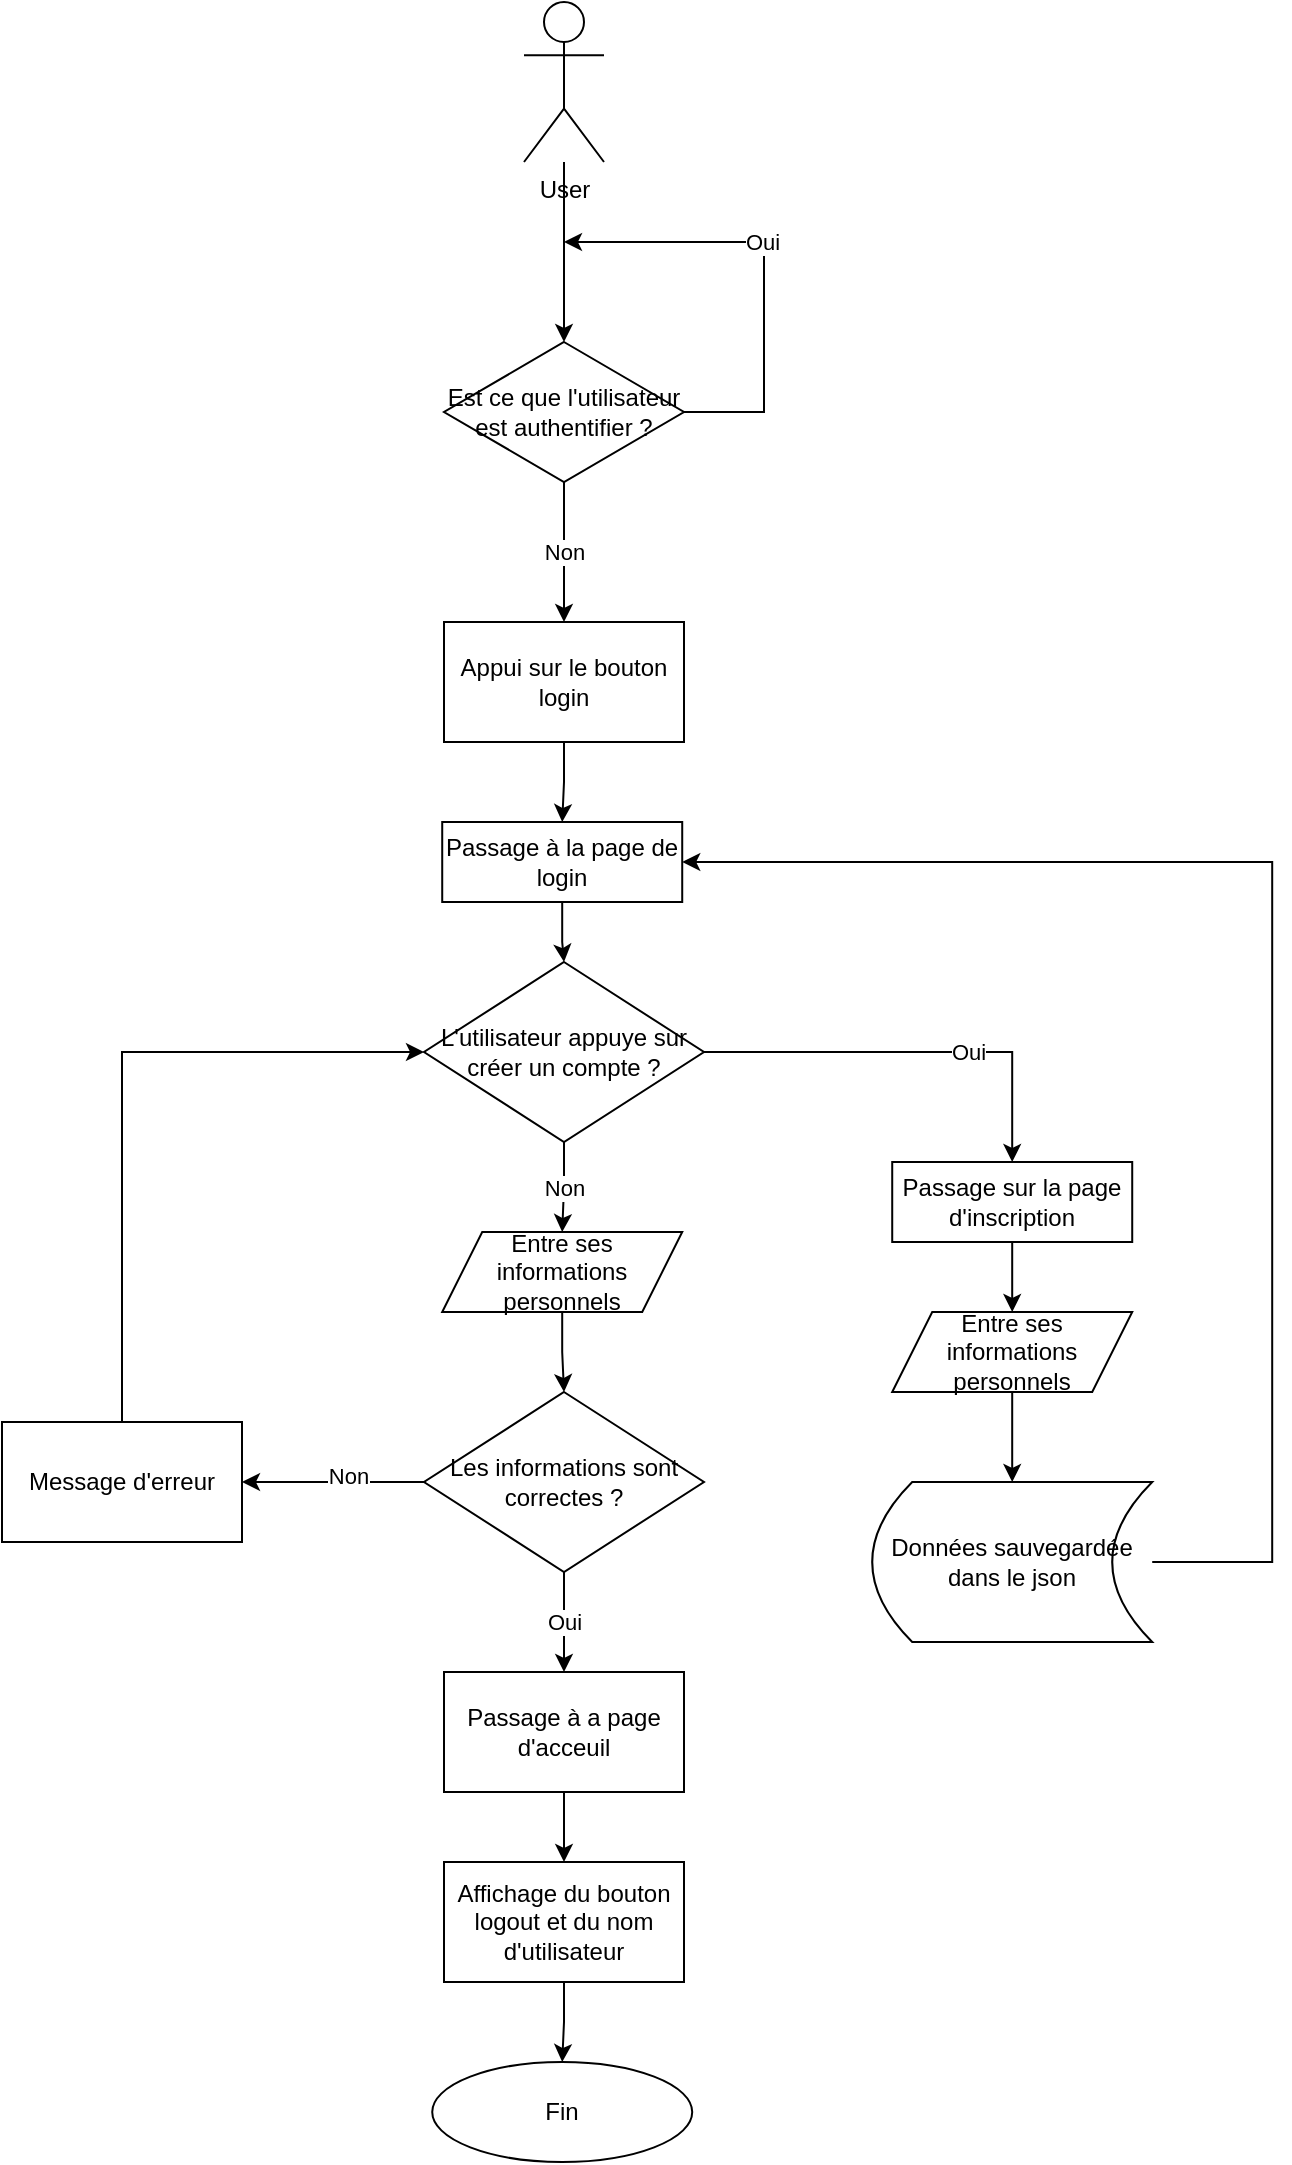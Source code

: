 <mxfile version="20.8.16" type="device" pages="6"><diagram id="doQJcNLJImov5TKYSHX2" name="Login"><mxGraphModel dx="472" dy="875" grid="1" gridSize="10" guides="1" tooltips="1" connect="1" arrows="1" fold="1" page="1" pageScale="1" pageWidth="827" pageHeight="1169" math="0" shadow="0"><root><mxCell id="0"/><mxCell id="1" parent="0"/><mxCell id="cYCKhf7vR0213UGvamIm-5" value="User" style="shape=umlActor;verticalLabelPosition=bottom;verticalAlign=top;html=1;outlineConnect=0;" parent="1" vertex="1"><mxGeometry x="360" y="40" width="40" height="80" as="geometry"/></mxCell><mxCell id="OpUMwXu_qE_lq74d6x2d-8" value="" style="edgeStyle=orthogonalEdgeStyle;rounded=0;orthogonalLoop=1;jettySize=auto;html=1;" parent="1" source="cYCKhf7vR0213UGvamIm-5" target="OpUMwXu_qE_lq74d6x2d-7" edge="1"><mxGeometry relative="1" as="geometry"><mxPoint x="380" y="180.0" as="sourcePoint"/></mxGeometry></mxCell><mxCell id="OpUMwXu_qE_lq74d6x2d-10" value="Non" style="edgeStyle=orthogonalEdgeStyle;rounded=0;orthogonalLoop=1;jettySize=auto;html=1;entryX=0.5;entryY=0;entryDx=0;entryDy=0;" parent="1" source="OpUMwXu_qE_lq74d6x2d-7" target="_3H-DaEmP3UFq34Spa6x-2" edge="1"><mxGeometry relative="1" as="geometry"><mxPoint as="offset"/><mxPoint x="379" y="320" as="targetPoint"/><Array as="points"><mxPoint x="380" y="310"/><mxPoint x="380" y="310"/></Array></mxGeometry></mxCell><mxCell id="OpUMwXu_qE_lq74d6x2d-13" value="Oui" style="edgeStyle=orthogonalEdgeStyle;rounded=0;orthogonalLoop=1;jettySize=auto;html=1;exitX=1;exitY=0.5;exitDx=0;exitDy=0;" parent="1" source="OpUMwXu_qE_lq74d6x2d-7" edge="1"><mxGeometry x="0.126" relative="1" as="geometry"><Array as="points"><mxPoint x="480" y="245"/><mxPoint x="480" y="160"/></Array><mxPoint x="380" y="160" as="targetPoint"/><mxPoint as="offset"/></mxGeometry></mxCell><mxCell id="OpUMwXu_qE_lq74d6x2d-7" value="Est ce que l'utilisateur est authentifier ?" style="rhombus;whiteSpace=wrap;html=1;" parent="1" vertex="1"><mxGeometry x="320" y="210" width="120" height="70" as="geometry"/></mxCell><mxCell id="OpUMwXu_qE_lq74d6x2d-15" value="" style="edgeStyle=orthogonalEdgeStyle;rounded=0;orthogonalLoop=1;jettySize=auto;html=1;" parent="1" source="OpUMwXu_qE_lq74d6x2d-9" target="OpUMwXu_qE_lq74d6x2d-14" edge="1"><mxGeometry relative="1" as="geometry"/></mxCell><mxCell id="OpUMwXu_qE_lq74d6x2d-9" value="Passage à la page de login" style="rounded=0;whiteSpace=wrap;html=1;" parent="1" vertex="1"><mxGeometry x="319.11" y="450" width="120" height="40" as="geometry"/></mxCell><mxCell id="OpUMwXu_qE_lq74d6x2d-22" value="" style="edgeStyle=orthogonalEdgeStyle;rounded=0;orthogonalLoop=1;jettySize=auto;html=1;" parent="1" source="OpUMwXu_qE_lq74d6x2d-14" target="OpUMwXu_qE_lq74d6x2d-21" edge="1"><mxGeometry relative="1" as="geometry"/></mxCell><mxCell id="OpUMwXu_qE_lq74d6x2d-23" value="Oui" style="edgeLabel;html=1;align=center;verticalAlign=middle;resizable=0;points=[];" parent="OpUMwXu_qE_lq74d6x2d-22" vertex="1" connectable="0"><mxGeometry x="0.263" relative="1" as="geometry"><mxPoint as="offset"/></mxGeometry></mxCell><mxCell id="OpUMwXu_qE_lq74d6x2d-31" value="Non" style="edgeStyle=orthogonalEdgeStyle;rounded=0;orthogonalLoop=1;jettySize=auto;html=1;" parent="1" source="OpUMwXu_qE_lq74d6x2d-14" target="OpUMwXu_qE_lq74d6x2d-30" edge="1"><mxGeometry relative="1" as="geometry"/></mxCell><mxCell id="OpUMwXu_qE_lq74d6x2d-14" value="L'utilisateur appuye sur créer un compte ?" style="rhombus;whiteSpace=wrap;html=1;" parent="1" vertex="1"><mxGeometry x="310" y="520" width="140" height="90" as="geometry"/></mxCell><mxCell id="uSQzkFbAiFQQOy2B-7Bn-3" style="edgeStyle=orthogonalEdgeStyle;rounded=0;orthogonalLoop=1;jettySize=auto;html=1;entryX=0.5;entryY=0;entryDx=0;entryDy=0;" parent="1" source="OpUMwXu_qE_lq74d6x2d-21" target="uSQzkFbAiFQQOy2B-7Bn-2" edge="1"><mxGeometry relative="1" as="geometry"/></mxCell><mxCell id="OpUMwXu_qE_lq74d6x2d-21" value="Passage sur la page d'inscription" style="rounded=0;whiteSpace=wrap;html=1;" parent="1" vertex="1"><mxGeometry x="544.11" y="620" width="120" height="40" as="geometry"/></mxCell><mxCell id="OpUMwXu_qE_lq74d6x2d-32" value="" style="edgeStyle=orthogonalEdgeStyle;rounded=0;orthogonalLoop=1;jettySize=auto;html=1;entryX=0.5;entryY=0;entryDx=0;entryDy=0;" parent="1" source="OpUMwXu_qE_lq74d6x2d-30" target="uSQzkFbAiFQQOy2B-7Bn-1" edge="1"><mxGeometry relative="1" as="geometry"><mxPoint x="384.11" y="720" as="targetPoint"/></mxGeometry></mxCell><mxCell id="OpUMwXu_qE_lq74d6x2d-30" value="Entre ses informations personnels" style="shape=parallelogram;perimeter=parallelogramPerimeter;whiteSpace=wrap;html=1;fixedSize=1;" parent="1" vertex="1"><mxGeometry x="319.11" y="655" width="120" height="40" as="geometry"/></mxCell><mxCell id="uSQzkFbAiFQQOy2B-7Bn-9" value="" style="edgeStyle=orthogonalEdgeStyle;rounded=0;orthogonalLoop=1;jettySize=auto;html=1;" parent="1" source="uSQzkFbAiFQQOy2B-7Bn-1" target="uSQzkFbAiFQQOy2B-7Bn-8" edge="1"><mxGeometry relative="1" as="geometry"/></mxCell><mxCell id="uSQzkFbAiFQQOy2B-7Bn-11" value="Non" style="edgeLabel;html=1;align=center;verticalAlign=middle;resizable=0;points=[];" parent="uSQzkFbAiFQQOy2B-7Bn-9" vertex="1" connectable="0"><mxGeometry x="-0.157" y="-3" relative="1" as="geometry"><mxPoint as="offset"/></mxGeometry></mxCell><mxCell id="uSQzkFbAiFQQOy2B-7Bn-12" value="Oui" style="edgeStyle=orthogonalEdgeStyle;rounded=0;orthogonalLoop=1;jettySize=auto;html=1;entryX=0.5;entryY=0;entryDx=0;entryDy=0;exitX=0.5;exitY=1;exitDx=0;exitDy=0;" parent="1" source="uSQzkFbAiFQQOy2B-7Bn-1" target="uSQzkFbAiFQQOy2B-7Bn-6" edge="1"><mxGeometry relative="1" as="geometry"><mxPoint x="380" y="830" as="sourcePoint"/></mxGeometry></mxCell><mxCell id="uSQzkFbAiFQQOy2B-7Bn-1" value="Les informations sont correctes ?" style="rhombus;whiteSpace=wrap;html=1;" parent="1" vertex="1"><mxGeometry x="310" y="735" width="140" height="90" as="geometry"/></mxCell><mxCell id="uSQzkFbAiFQQOy2B-7Bn-4" style="edgeStyle=orthogonalEdgeStyle;rounded=0;orthogonalLoop=1;jettySize=auto;html=1;" parent="1" source="uSQzkFbAiFQQOy2B-7Bn-2" edge="1"><mxGeometry relative="1" as="geometry"><mxPoint x="604.11" y="780" as="targetPoint"/></mxGeometry></mxCell><mxCell id="uSQzkFbAiFQQOy2B-7Bn-2" value="Entre ses informations personnels" style="shape=parallelogram;perimeter=parallelogramPerimeter;whiteSpace=wrap;html=1;fixedSize=1;" parent="1" vertex="1"><mxGeometry x="544.11" y="695" width="120" height="40" as="geometry"/></mxCell><mxCell id="uSQzkFbAiFQQOy2B-7Bn-14" value="" style="edgeStyle=orthogonalEdgeStyle;rounded=0;orthogonalLoop=1;jettySize=auto;html=1;entryX=1;entryY=0.5;entryDx=0;entryDy=0;" parent="1" source="uSQzkFbAiFQQOy2B-7Bn-5" target="OpUMwXu_qE_lq74d6x2d-9" edge="1"><mxGeometry relative="1" as="geometry"><mxPoint x="604.11" y="920" as="targetPoint"/><Array as="points"><mxPoint x="734.11" y="820"/><mxPoint x="734.11" y="470"/></Array></mxGeometry></mxCell><mxCell id="uSQzkFbAiFQQOy2B-7Bn-5" value="Données sauvegardée dans le json" style="shape=dataStorage;whiteSpace=wrap;html=1;fixedSize=1;" parent="1" vertex="1"><mxGeometry x="534.11" y="780" width="140" height="80" as="geometry"/></mxCell><mxCell id="45uGkqrP28oOvSC3ZUpt-4" value="" style="edgeStyle=orthogonalEdgeStyle;rounded=0;orthogonalLoop=1;jettySize=auto;html=1;" parent="1" source="uSQzkFbAiFQQOy2B-7Bn-6" target="45uGkqrP28oOvSC3ZUpt-3" edge="1"><mxGeometry relative="1" as="geometry"/></mxCell><mxCell id="uSQzkFbAiFQQOy2B-7Bn-6" value="Passage à a page d'acceuil" style="whiteSpace=wrap;html=1;" parent="1" vertex="1"><mxGeometry x="320" y="875" width="120" height="60" as="geometry"/></mxCell><mxCell id="uSQzkFbAiFQQOy2B-7Bn-15" style="edgeStyle=orthogonalEdgeStyle;rounded=0;orthogonalLoop=1;jettySize=auto;html=1;exitX=0.5;exitY=0;exitDx=0;exitDy=0;entryX=0;entryY=0.5;entryDx=0;entryDy=0;" parent="1" source="uSQzkFbAiFQQOy2B-7Bn-8" target="OpUMwXu_qE_lq74d6x2d-14" edge="1"><mxGeometry relative="1" as="geometry"/></mxCell><mxCell id="uSQzkFbAiFQQOy2B-7Bn-8" value="Message d'erreur" style="whiteSpace=wrap;html=1;" parent="1" vertex="1"><mxGeometry x="99" y="750" width="120" height="60" as="geometry"/></mxCell><mxCell id="I_ObxfJ1TZk3mplMKrAY-1" value="Fin" style="ellipse;whiteSpace=wrap;html=1;" parent="1" vertex="1"><mxGeometry x="314.11" y="1070" width="130" height="50" as="geometry"/></mxCell><mxCell id="_3H-DaEmP3UFq34Spa6x-3" style="edgeStyle=orthogonalEdgeStyle;rounded=0;orthogonalLoop=1;jettySize=auto;html=1;exitX=0.5;exitY=1;exitDx=0;exitDy=0;entryX=0.5;entryY=0;entryDx=0;entryDy=0;" parent="1" source="_3H-DaEmP3UFq34Spa6x-2" target="OpUMwXu_qE_lq74d6x2d-9" edge="1"><mxGeometry relative="1" as="geometry"/></mxCell><mxCell id="_3H-DaEmP3UFq34Spa6x-2" value="Appui sur le bouton login" style="whiteSpace=wrap;html=1;" parent="1" vertex="1"><mxGeometry x="320" y="350" width="120" height="60" as="geometry"/></mxCell><mxCell id="45uGkqrP28oOvSC3ZUpt-5" value="" style="edgeStyle=orthogonalEdgeStyle;rounded=0;orthogonalLoop=1;jettySize=auto;html=1;" parent="1" source="45uGkqrP28oOvSC3ZUpt-3" target="I_ObxfJ1TZk3mplMKrAY-1" edge="1"><mxGeometry relative="1" as="geometry"/></mxCell><mxCell id="45uGkqrP28oOvSC3ZUpt-3" value="Affichage du bouton logout et du nom d'utilisateur" style="whiteSpace=wrap;html=1;" parent="1" vertex="1"><mxGeometry x="320" y="970" width="120" height="60" as="geometry"/></mxCell></root></mxGraphModel></diagram><diagram name="accès Admin et ajout article" id="vAEaMa3GhVuE0A8cRcoF"><mxGraphModel dx="1299" dy="875" grid="1" gridSize="10" guides="1" tooltips="1" connect="1" arrows="1" fold="1" page="1" pageScale="1" pageWidth="827" pageHeight="1169" math="0" shadow="0"><root><mxCell id="P74Jey1ZsfEjJkoVB69y-0"/><mxCell id="P74Jey1ZsfEjJkoVB69y-1" parent="P74Jey1ZsfEjJkoVB69y-0"/><mxCell id="d-iqPuMJaQpQFJgO9elX-5" value="" style="edgeStyle=orthogonalEdgeStyle;rounded=0;orthogonalLoop=1;jettySize=auto;html=1;" parent="P74Jey1ZsfEjJkoVB69y-1" source="P74Jey1ZsfEjJkoVB69y-3" target="d-iqPuMJaQpQFJgO9elX-4" edge="1"><mxGeometry relative="1" as="geometry"/></mxCell><mxCell id="P74Jey1ZsfEjJkoVB69y-3" value="User" style="shape=umlActor;verticalLabelPosition=bottom;verticalAlign=top;html=1;outlineConnect=0;" parent="P74Jey1ZsfEjJkoVB69y-1" vertex="1"><mxGeometry x="394" y="20" width="40" height="80" as="geometry"/></mxCell><mxCell id="IMmthVnhLryXcuinZPcK-13" value="Oui" style="edgeStyle=orthogonalEdgeStyle;rounded=0;orthogonalLoop=1;jettySize=auto;html=1;" parent="P74Jey1ZsfEjJkoVB69y-1" source="IMmthVnhLryXcuinZPcK-10" target="IMmthVnhLryXcuinZPcK-12" edge="1"><mxGeometry relative="1" as="geometry"/></mxCell><mxCell id="d-iqPuMJaQpQFJgO9elX-10" value="Non" style="edgeStyle=orthogonalEdgeStyle;rounded=0;orthogonalLoop=1;jettySize=auto;html=1;exitX=0;exitY=0.5;exitDx=0;exitDy=0;" parent="P74Jey1ZsfEjJkoVB69y-1" source="IMmthVnhLryXcuinZPcK-10" edge="1"><mxGeometry relative="1" as="geometry"><mxPoint x="410" y="130" as="targetPoint"/><Array as="points"><mxPoint x="270" y="400"/><mxPoint x="270" y="130"/></Array></mxGeometry></mxCell><mxCell id="IMmthVnhLryXcuinZPcK-10" value="Est ce que le user se log en administrateur ?" style="rhombus;whiteSpace=wrap;html=1;rounded=0;" parent="P74Jey1ZsfEjJkoVB69y-1" vertex="1"><mxGeometry x="319" y="360" width="190" height="80" as="geometry"/></mxCell><mxCell id="idyUbL-cJX__LOqVsCXV-1" value="" style="edgeStyle=orthogonalEdgeStyle;rounded=0;orthogonalLoop=1;jettySize=auto;html=1;" parent="P74Jey1ZsfEjJkoVB69y-1" source="IMmthVnhLryXcuinZPcK-12" target="idyUbL-cJX__LOqVsCXV-0" edge="1"><mxGeometry relative="1" as="geometry"/></mxCell><mxCell id="IMmthVnhLryXcuinZPcK-12" value="Est redirigé sur la page d'admin" style="whiteSpace=wrap;html=1;rounded=0;" parent="P74Jey1ZsfEjJkoVB69y-1" vertex="1"><mxGeometry x="354" y="490" width="120" height="50" as="geometry"/></mxCell><mxCell id="i4rvO6nBhD_1UZQZCpFS-3" value="" style="edgeStyle=orthogonalEdgeStyle;rounded=0;orthogonalLoop=1;jettySize=auto;html=1;" parent="P74Jey1ZsfEjJkoVB69y-1" source="i4rvO6nBhD_1UZQZCpFS-0" target="i4rvO6nBhD_1UZQZCpFS-2" edge="1"><mxGeometry relative="1" as="geometry"/></mxCell><mxCell id="i4rvO6nBhD_1UZQZCpFS-0" value="Affichage des articles" style="whiteSpace=wrap;html=1;rounded=0;" parent="P74Jey1ZsfEjJkoVB69y-1" vertex="1"><mxGeometry x="354" y="650" width="120" height="50" as="geometry"/></mxCell><mxCell id="idyUbL-cJX__LOqVsCXV-5" value="" style="edgeStyle=orthogonalEdgeStyle;rounded=0;orthogonalLoop=1;jettySize=auto;html=1;" parent="P74Jey1ZsfEjJkoVB69y-1" source="i4rvO6nBhD_1UZQZCpFS-2" target="idyUbL-cJX__LOqVsCXV-4" edge="1"><mxGeometry relative="1" as="geometry"/></mxCell><mxCell id="i4rvO6nBhD_1UZQZCpFS-2" value="Affichage des boutons et des sliders de valeurs sous les postes pour ajoutes ou reduire la quantité de produits disponibles" style="whiteSpace=wrap;html=1;rounded=0;" parent="P74Jey1ZsfEjJkoVB69y-1" vertex="1"><mxGeometry x="284" y="730" width="260" height="50" as="geometry"/></mxCell><mxCell id="idyUbL-cJX__LOqVsCXV-3" style="edgeStyle=orthogonalEdgeStyle;rounded=0;orthogonalLoop=1;jettySize=auto;html=1;exitX=0.5;exitY=1;exitDx=0;exitDy=0;entryX=0.5;entryY=0;entryDx=0;entryDy=0;" parent="P74Jey1ZsfEjJkoVB69y-1" source="idyUbL-cJX__LOqVsCXV-0" target="i4rvO6nBhD_1UZQZCpFS-0" edge="1"><mxGeometry relative="1" as="geometry"/></mxCell><mxCell id="idyUbL-cJX__LOqVsCXV-0" value="Affichage du bonton logout" style="whiteSpace=wrap;html=1;rounded=0;" parent="P74Jey1ZsfEjJkoVB69y-1" vertex="1"><mxGeometry x="354" y="570" width="120" height="50" as="geometry"/></mxCell><mxCell id="idyUbL-cJX__LOqVsCXV-8" value="Oui" style="edgeStyle=orthogonalEdgeStyle;rounded=0;orthogonalLoop=1;jettySize=auto;html=1;" parent="P74Jey1ZsfEjJkoVB69y-1" source="idyUbL-cJX__LOqVsCXV-4" target="idyUbL-cJX__LOqVsCXV-7" edge="1"><mxGeometry relative="1" as="geometry"/></mxCell><mxCell id="GdH2hADggN0hIwNsoAOd-1" value="Non" style="edgeStyle=orthogonalEdgeStyle;rounded=0;orthogonalLoop=1;jettySize=auto;html=1;" parent="P74Jey1ZsfEjJkoVB69y-1" source="idyUbL-cJX__LOqVsCXV-4" target="GdH2hADggN0hIwNsoAOd-0" edge="1"><mxGeometry relative="1" as="geometry"/></mxCell><mxCell id="idyUbL-cJX__LOqVsCXV-4" value="L'administrateur ajoute une valeur sous un article" style="rhombus;whiteSpace=wrap;html=1;rounded=0;" parent="P74Jey1ZsfEjJkoVB69y-1" vertex="1"><mxGeometry x="324" y="850" width="180" height="80" as="geometry"/></mxCell><mxCell id="idyUbL-cJX__LOqVsCXV-9" value="Non" style="edgeStyle=orthogonalEdgeStyle;rounded=0;orthogonalLoop=1;jettySize=auto;html=1;exitX=0;exitY=0.5;exitDx=0;exitDy=0;" parent="P74Jey1ZsfEjJkoVB69y-1" source="idyUbL-cJX__LOqVsCXV-7" edge="1"><mxGeometry relative="1" as="geometry"><mxPoint x="414" y="940" as="targetPoint"/><Array as="points"><mxPoint x="304" y="1020"/><mxPoint x="304" y="940"/></Array></mxGeometry></mxCell><mxCell id="idyUbL-cJX__LOqVsCXV-15" value="Oui" style="edgeStyle=orthogonalEdgeStyle;rounded=0;orthogonalLoop=1;jettySize=auto;html=1;entryX=0.5;entryY=0;entryDx=0;entryDy=0;" parent="P74Jey1ZsfEjJkoVB69y-1" source="idyUbL-cJX__LOqVsCXV-7" target="idyUbL-cJX__LOqVsCXV-12" edge="1"><mxGeometry relative="1" as="geometry"><mxPoint x="414" y="1100" as="targetPoint"/><Array as="points"/></mxGeometry></mxCell><mxCell id="idyUbL-cJX__LOqVsCXV-7" value="L'administrateur appuie sur le bouton submit ?" style="rhombus;whiteSpace=wrap;html=1;rounded=0;" parent="P74Jey1ZsfEjJkoVB69y-1" vertex="1"><mxGeometry x="324" y="980" width="180" height="80" as="geometry"/></mxCell><mxCell id="5KLDalOZxAOcOdkNB-Av-2" value="" style="edgeStyle=orthogonalEdgeStyle;rounded=0;orthogonalLoop=1;jettySize=auto;html=1;" parent="P74Jey1ZsfEjJkoVB69y-1" source="idyUbL-cJX__LOqVsCXV-12" target="5KLDalOZxAOcOdkNB-Av-1" edge="1"><mxGeometry relative="1" as="geometry"/></mxCell><mxCell id="idyUbL-cJX__LOqVsCXV-12" value="Les données sont mises à jour dans le fichier json" style="shape=dataStorage;whiteSpace=wrap;html=1;fixedSize=1;" parent="P74Jey1ZsfEjJkoVB69y-1" vertex="1"><mxGeometry x="251.5" y="1110" width="325" height="80" as="geometry"/></mxCell><mxCell id="5KLDalOZxAOcOdkNB-Av-6" value="" style="edgeStyle=orthogonalEdgeStyle;rounded=0;orthogonalLoop=1;jettySize=auto;html=1;" parent="P74Jey1ZsfEjJkoVB69y-1" source="5KLDalOZxAOcOdkNB-Av-1" edge="1"><mxGeometry relative="1" as="geometry"><mxPoint x="414" y="1330" as="targetPoint"/></mxGeometry></mxCell><mxCell id="5KLDalOZxAOcOdkNB-Av-1" value="Rafraichi les données sur la page d'admin et d'accueil" style="whiteSpace=wrap;html=1;" parent="P74Jey1ZsfEjJkoVB69y-1" vertex="1"><mxGeometry x="309" y="1230" width="210" height="50" as="geometry"/></mxCell><mxCell id="d-iqPuMJaQpQFJgO9elX-6" value="Non" style="edgeStyle=orthogonalEdgeStyle;rounded=0;orthogonalLoop=1;jettySize=auto;html=1;exitX=0;exitY=0.5;exitDx=0;exitDy=0;" parent="P74Jey1ZsfEjJkoVB69y-1" source="d-iqPuMJaQpQFJgO9elX-4" edge="1"><mxGeometry relative="1" as="geometry"><mxPoint x="410" y="150" as="targetPoint"/></mxGeometry></mxCell><mxCell id="d-iqPuMJaQpQFJgO9elX-8" value="" style="edgeStyle=orthogonalEdgeStyle;rounded=0;orthogonalLoop=1;jettySize=auto;html=1;" parent="P74Jey1ZsfEjJkoVB69y-1" source="d-iqPuMJaQpQFJgO9elX-4" target="d-iqPuMJaQpQFJgO9elX-7" edge="1"><mxGeometry relative="1" as="geometry"/></mxCell><mxCell id="d-iqPuMJaQpQFJgO9elX-4" value="Est le user appuie sur le bouton Login ?" style="rhombus;whiteSpace=wrap;html=1;rounded=0;" parent="P74Jey1ZsfEjJkoVB69y-1" vertex="1"><mxGeometry x="319" y="170" width="190" height="80" as="geometry"/></mxCell><mxCell id="d-iqPuMJaQpQFJgO9elX-9" value="" style="edgeStyle=orthogonalEdgeStyle;rounded=0;orthogonalLoop=1;jettySize=auto;html=1;" parent="P74Jey1ZsfEjJkoVB69y-1" source="d-iqPuMJaQpQFJgO9elX-7" target="IMmthVnhLryXcuinZPcK-10" edge="1"><mxGeometry relative="1" as="geometry"/></mxCell><mxCell id="d-iqPuMJaQpQFJgO9elX-7" value="Est redirigé sur la page de login" style="whiteSpace=wrap;html=1;rounded=0;" parent="P74Jey1ZsfEjJkoVB69y-1" vertex="1"><mxGeometry x="354" y="290" width="120" height="40" as="geometry"/></mxCell><mxCell id="d-iqPuMJaQpQFJgO9elX-12" value="Non" style="edgeStyle=orthogonalEdgeStyle;rounded=0;orthogonalLoop=1;jettySize=auto;html=1;exitX=0;exitY=0.5;exitDx=0;exitDy=0;" parent="P74Jey1ZsfEjJkoVB69y-1" source="d-iqPuMJaQpQFJgO9elX-11" edge="1"><mxGeometry relative="1" as="geometry"><mxPoint x="410" y="1310" as="targetPoint"/></mxGeometry></mxCell><mxCell id="d-iqPuMJaQpQFJgO9elX-14" value="Oui" style="edgeStyle=orthogonalEdgeStyle;rounded=0;orthogonalLoop=1;jettySize=auto;html=1;" parent="P74Jey1ZsfEjJkoVB69y-1" source="d-iqPuMJaQpQFJgO9elX-11" target="d-iqPuMJaQpQFJgO9elX-13" edge="1"><mxGeometry relative="1" as="geometry"/></mxCell><mxCell id="d-iqPuMJaQpQFJgO9elX-11" value="L'administrateur appuie sur le logo du site ?" style="rhombus;whiteSpace=wrap;html=1;rounded=0;" parent="P74Jey1ZsfEjJkoVB69y-1" vertex="1"><mxGeometry x="324" y="1330" width="180" height="80" as="geometry"/></mxCell><mxCell id="d-iqPuMJaQpQFJgO9elX-16" value="" style="edgeStyle=orthogonalEdgeStyle;rounded=0;orthogonalLoop=1;jettySize=auto;html=1;" parent="P74Jey1ZsfEjJkoVB69y-1" source="d-iqPuMJaQpQFJgO9elX-13" target="d-iqPuMJaQpQFJgO9elX-15" edge="1"><mxGeometry relative="1" as="geometry"/></mxCell><mxCell id="d-iqPuMJaQpQFJgO9elX-13" value="Redirection sur la page d'accueil" style="whiteSpace=wrap;html=1;rounded=0;" parent="P74Jey1ZsfEjJkoVB69y-1" vertex="1"><mxGeometry x="331" y="1450" width="166" height="40" as="geometry"/></mxCell><mxCell id="d-iqPuMJaQpQFJgO9elX-19" value="" style="edgeStyle=orthogonalEdgeStyle;rounded=0;orthogonalLoop=1;jettySize=auto;html=1;" parent="P74Jey1ZsfEjJkoVB69y-1" source="d-iqPuMJaQpQFJgO9elX-15" target="4JzKrsvCuJ7OAUwf-UxN-0" edge="1"><mxGeometry relative="1" as="geometry"><mxPoint x="414" y="1610" as="targetPoint"/></mxGeometry></mxCell><mxCell id="d-iqPuMJaQpQFJgO9elX-15" value="Les articles ont les été update" style="whiteSpace=wrap;html=1;rounded=0;" parent="P74Jey1ZsfEjJkoVB69y-1" vertex="1"><mxGeometry x="331" y="1530" width="166" height="40" as="geometry"/></mxCell><mxCell id="4JzKrsvCuJ7OAUwf-UxN-0" value="Fin" style="ellipse;whiteSpace=wrap;html=1;" parent="P74Jey1ZsfEjJkoVB69y-1" vertex="1"><mxGeometry x="354" y="1620" width="120" height="60" as="geometry"/></mxCell><mxCell id="GdH2hADggN0hIwNsoAOd-2" style="edgeStyle=orthogonalEdgeStyle;rounded=0;orthogonalLoop=1;jettySize=auto;html=1;exitX=0;exitY=0.5;exitDx=0;exitDy=0;" parent="P74Jey1ZsfEjJkoVB69y-1" source="GdH2hADggN0hIwNsoAOd-0" edge="1"><mxGeometry relative="1" as="geometry"><mxPoint x="410" y="810" as="targetPoint"/><Array as="points"><mxPoint x="-100" y="890"/><mxPoint x="-100" y="810"/></Array></mxGeometry></mxCell><mxCell id="GdH2hADggN0hIwNsoAOd-5" value="Non" style="edgeLabel;html=1;align=center;verticalAlign=middle;resizable=0;points=[];" parent="GdH2hADggN0hIwNsoAOd-2" vertex="1" connectable="0"><mxGeometry x="-0.02" y="-3" relative="1" as="geometry"><mxPoint as="offset"/></mxGeometry></mxCell><mxCell id="GdH2hADggN0hIwNsoAOd-6" value="Oui" style="edgeStyle=orthogonalEdgeStyle;rounded=0;orthogonalLoop=1;jettySize=auto;html=1;" parent="P74Jey1ZsfEjJkoVB69y-1" source="GdH2hADggN0hIwNsoAOd-0" target="GdH2hADggN0hIwNsoAOd-4" edge="1"><mxGeometry relative="1" as="geometry"/></mxCell><mxCell id="GdH2hADggN0hIwNsoAOd-0" value="L'administrateur retire un article" style="rhombus;whiteSpace=wrap;html=1;rounded=0;" parent="P74Jey1ZsfEjJkoVB69y-1" vertex="1"><mxGeometry x="-70" y="850" width="180" height="80" as="geometry"/></mxCell><mxCell id="GdH2hADggN0hIwNsoAOd-8" style="edgeStyle=orthogonalEdgeStyle;rounded=0;orthogonalLoop=1;jettySize=auto;html=1;exitX=0.5;exitY=1;exitDx=0;exitDy=0;" parent="P74Jey1ZsfEjJkoVB69y-1" source="GdH2hADggN0hIwNsoAOd-3" edge="1"><mxGeometry relative="1" as="geometry"><mxPoint x="400" y="1210" as="targetPoint"/><Array as="points"><mxPoint x="20" y="1210"/></Array></mxGeometry></mxCell><mxCell id="GdH2hADggN0hIwNsoAOd-3" value="L'article a été supprimer" style="whiteSpace=wrap;html=1;rounded=0;" parent="P74Jey1ZsfEjJkoVB69y-1" vertex="1"><mxGeometry x="-105" y="1090" width="250" height="60" as="geometry"/></mxCell><mxCell id="GdH2hADggN0hIwNsoAOd-7" value="" style="edgeStyle=orthogonalEdgeStyle;rounded=0;orthogonalLoop=1;jettySize=auto;html=1;" parent="P74Jey1ZsfEjJkoVB69y-1" source="GdH2hADggN0hIwNsoAOd-4" target="GdH2hADggN0hIwNsoAOd-3" edge="1"><mxGeometry relative="1" as="geometry"/></mxCell><mxCell id="GdH2hADggN0hIwNsoAOd-4" value="Les données sont mises à jour dans le fichier json" style="shape=dataStorage;whiteSpace=wrap;html=1;fixedSize=1;" parent="P74Jey1ZsfEjJkoVB69y-1" vertex="1"><mxGeometry x="-142.5" y="970" width="325" height="80" as="geometry"/></mxCell></root></mxGraphModel></diagram><diagram id="7uA7ESHj332xshyXL_I_" name="Achat article"><mxGraphModel dx="472" dy="875" grid="1" gridSize="10" guides="1" tooltips="1" connect="1" arrows="1" fold="1" page="1" pageScale="1" pageWidth="827" pageHeight="1169" math="0" shadow="0"><root><mxCell id="0"/><mxCell id="1" parent="0"/><mxCell id="8rBgrwXPqYEhuxYfkJm1-5" value="" style="edgeStyle=orthogonalEdgeStyle;rounded=0;orthogonalLoop=1;jettySize=auto;html=1;" parent="1" source="8rBgrwXPqYEhuxYfkJm1-1" target="8rBgrwXPqYEhuxYfkJm1-4" edge="1"><mxGeometry relative="1" as="geometry"/></mxCell><mxCell id="8rBgrwXPqYEhuxYfkJm1-1" value="User" style="shape=umlActor;verticalLabelPosition=bottom;verticalAlign=top;html=1;outlineConnect=0;" parent="1" vertex="1"><mxGeometry x="394" y="20" width="40" height="80" as="geometry"/></mxCell><mxCell id="8rBgrwXPqYEhuxYfkJm1-6" value="Non" style="edgeStyle=orthogonalEdgeStyle;rounded=0;orthogonalLoop=1;jettySize=auto;html=1;exitX=0;exitY=0.5;exitDx=0;exitDy=0;" parent="1" source="8rBgrwXPqYEhuxYfkJm1-4" edge="1"><mxGeometry relative="1" as="geometry"><mxPoint x="410" y="130" as="targetPoint"/></mxGeometry></mxCell><mxCell id="8rBgrwXPqYEhuxYfkJm1-8" value="Oui" style="edgeStyle=orthogonalEdgeStyle;rounded=0;orthogonalLoop=1;jettySize=auto;html=1;" parent="1" source="8rBgrwXPqYEhuxYfkJm1-4" edge="1"><mxGeometry relative="1" as="geometry"><mxPoint x="414" y="260" as="targetPoint"/></mxGeometry></mxCell><mxCell id="8rBgrwXPqYEhuxYfkJm1-4" value="&lt;div style=&quot;line-height: 480%;&quot;&gt;&lt;span style=&quot;background-color: initial;&quot;&gt;L'utilisateur est connecté ?&amp;nbsp;&lt;/span&gt;&lt;/div&gt;" style="rhombus;whiteSpace=wrap;html=1;verticalAlign=top;align=center;" parent="1" vertex="1"><mxGeometry x="296" y="150" width="236" height="70" as="geometry"/></mxCell><mxCell id="8rBgrwXPqYEhuxYfkJm1-10" value="Non" style="edgeStyle=orthogonalEdgeStyle;rounded=0;orthogonalLoop=1;jettySize=auto;html=1;exitX=0;exitY=0.5;exitDx=0;exitDy=0;" parent="1" source="8rBgrwXPqYEhuxYfkJm1-9" edge="1"><mxGeometry relative="1" as="geometry"><mxPoint x="410" y="240" as="targetPoint"/></mxGeometry></mxCell><mxCell id="8rBgrwXPqYEhuxYfkJm1-13" value="Oui" style="edgeStyle=orthogonalEdgeStyle;rounded=0;orthogonalLoop=1;jettySize=auto;html=1;" parent="1" source="8rBgrwXPqYEhuxYfkJm1-9" target="8rBgrwXPqYEhuxYfkJm1-12" edge="1"><mxGeometry relative="1" as="geometry"/></mxCell><mxCell id="8rBgrwXPqYEhuxYfkJm1-9" value="L'utilisateur appuie sur l'article ?" style="rhombus;whiteSpace=wrap;html=1;" parent="1" vertex="1"><mxGeometry x="319" y="260" width="190" height="80" as="geometry"/></mxCell><mxCell id="8rBgrwXPqYEhuxYfkJm1-15" value="" style="edgeStyle=orthogonalEdgeStyle;rounded=0;orthogonalLoop=1;jettySize=auto;html=1;" parent="1" source="8rBgrwXPqYEhuxYfkJm1-12" target="8rBgrwXPqYEhuxYfkJm1-14" edge="1"><mxGeometry relative="1" as="geometry"/></mxCell><mxCell id="8rBgrwXPqYEhuxYfkJm1-12" value="La page de l'article s'affiche" style="whiteSpace=wrap;html=1;" parent="1" vertex="1"><mxGeometry x="354" y="380" width="120" height="40" as="geometry"/></mxCell><mxCell id="8rBgrwXPqYEhuxYfkJm1-17" value="" style="edgeStyle=orthogonalEdgeStyle;rounded=0;orthogonalLoop=1;jettySize=auto;html=1;" parent="1" source="8rBgrwXPqYEhuxYfkJm1-14" target="8rBgrwXPqYEhuxYfkJm1-16" edge="1"><mxGeometry relative="1" as="geometry"/></mxCell><mxCell id="8rBgrwXPqYEhuxYfkJm1-14" value="le bouton &quot;acheter&quot; est ajouter" style="whiteSpace=wrap;html=1;" parent="1" vertex="1"><mxGeometry x="354" y="450" width="120" height="40" as="geometry"/></mxCell><mxCell id="8rBgrwXPqYEhuxYfkJm1-18" value="Non" style="edgeStyle=orthogonalEdgeStyle;rounded=0;orthogonalLoop=1;jettySize=auto;html=1;exitX=0;exitY=0.5;exitDx=0;exitDy=0;" parent="1" source="8rBgrwXPqYEhuxYfkJm1-16" edge="1"><mxGeometry relative="1" as="geometry"><mxPoint x="410" y="510" as="targetPoint"/></mxGeometry></mxCell><mxCell id="8rBgrwXPqYEhuxYfkJm1-20" value="Oui" style="edgeStyle=orthogonalEdgeStyle;rounded=0;orthogonalLoop=1;jettySize=auto;html=1;" parent="1" source="8rBgrwXPqYEhuxYfkJm1-16" target="8rBgrwXPqYEhuxYfkJm1-19" edge="1"><mxGeometry relative="1" as="geometry"/></mxCell><mxCell id="8rBgrwXPqYEhuxYfkJm1-16" value="L'utilisateur appuie sur le bouton &quot;acheter&quot; ?" style="rhombus;whiteSpace=wrap;html=1;" parent="1" vertex="1"><mxGeometry x="326" y="530" width="176" height="80" as="geometry"/></mxCell><mxCell id="8rBgrwXPqYEhuxYfkJm1-22" value="" style="edgeStyle=orthogonalEdgeStyle;rounded=0;orthogonalLoop=1;jettySize=auto;html=1;" parent="1" source="8rBgrwXPqYEhuxYfkJm1-19" target="8rBgrwXPqYEhuxYfkJm1-21" edge="1"><mxGeometry relative="1" as="geometry"/></mxCell><mxCell id="8rBgrwXPqYEhuxYfkJm1-19" value="L'article est ajouté au panier" style="whiteSpace=wrap;html=1;" parent="1" vertex="1"><mxGeometry x="354" y="660" width="120" height="40" as="geometry"/></mxCell><mxCell id="8rBgrwXPqYEhuxYfkJm1-25" value="Oui" style="edgeStyle=orthogonalEdgeStyle;rounded=0;orthogonalLoop=1;jettySize=auto;html=1;" parent="1" source="8rBgrwXPqYEhuxYfkJm1-21" target="8rBgrwXPqYEhuxYfkJm1-24" edge="1"><mxGeometry relative="1" as="geometry"/></mxCell><mxCell id="8rBgrwXPqYEhuxYfkJm1-28" value="Non" style="edgeStyle=orthogonalEdgeStyle;rounded=0;orthogonalLoop=1;jettySize=auto;html=1;" parent="1" source="8rBgrwXPqYEhuxYfkJm1-21" target="8rBgrwXPqYEhuxYfkJm1-27" edge="1"><mxGeometry relative="1" as="geometry"/></mxCell><mxCell id="8rBgrwXPqYEhuxYfkJm1-21" value="L'utilisateur appuie sur le panier ?" style="rhombus;whiteSpace=wrap;html=1;" parent="1" vertex="1"><mxGeometry x="316" y="730" width="196" height="80" as="geometry"/></mxCell><mxCell id="8rBgrwXPqYEhuxYfkJm1-24" value="Passage sur la page du panier" style="whiteSpace=wrap;html=1;" parent="1" vertex="1"><mxGeometry x="354" y="860" width="120" height="60" as="geometry"/></mxCell><mxCell id="8rBgrwXPqYEhuxYfkJm1-29" value="Non" style="edgeStyle=orthogonalEdgeStyle;rounded=0;orthogonalLoop=1;jettySize=auto;html=1;exitX=0;exitY=0.5;exitDx=0;exitDy=0;" parent="1" source="8rBgrwXPqYEhuxYfkJm1-27" edge="1"><mxGeometry relative="1" as="geometry"><mxPoint x="410" y="710" as="targetPoint"/><Array as="points"><mxPoint x="30" y="770"/><mxPoint x="30" y="710"/></Array></mxGeometry></mxCell><mxCell id="8rBgrwXPqYEhuxYfkJm1-31" value="Oui" style="edgeStyle=orthogonalEdgeStyle;rounded=0;orthogonalLoop=1;jettySize=auto;html=1;" parent="1" source="8rBgrwXPqYEhuxYfkJm1-27" target="8rBgrwXPqYEhuxYfkJm1-30" edge="1"><mxGeometry relative="1" as="geometry"/></mxCell><mxCell id="8rBgrwXPqYEhuxYfkJm1-27" value="L'utilisateur appuie sur le logo du site ?" style="rhombus;whiteSpace=wrap;html=1;" parent="1" vertex="1"><mxGeometry x="50" y="730" width="196" height="80" as="geometry"/></mxCell><mxCell id="8rBgrwXPqYEhuxYfkJm1-30" value="Passage sur la page d'accueil" style="whiteSpace=wrap;html=1;" parent="1" vertex="1"><mxGeometry x="88" y="860" width="120" height="60" as="geometry"/></mxCell><mxCell id="vzJqTefKxu344SkrFJeY-1" value="(Admin ou user)" style="text;html=1;strokeColor=none;fillColor=none;align=center;verticalAlign=middle;whiteSpace=wrap;rounded=0;" vertex="1" parent="1"><mxGeometry x="364" y="190" width="100" height="30" as="geometry"/></mxCell></root></mxGraphModel></diagram><diagram id="0iOXuuuf85kU6MCiaLe_" name="Affichage page produit"><mxGraphModel dx="472" dy="875" grid="1" gridSize="10" guides="1" tooltips="1" connect="1" arrows="1" fold="1" page="1" pageScale="1" pageWidth="827" pageHeight="1169" math="0" shadow="0"><root><mxCell id="0"/><mxCell id="1" parent="0"/><mxCell id="mU8cxhYT82-OqKoKiNhn-4" value="" style="edgeStyle=orthogonalEdgeStyle;rounded=0;orthogonalLoop=1;jettySize=auto;html=1;" parent="1" source="QbgCTXZ1y6FvNUgnB7zD-1" target="mU8cxhYT82-OqKoKiNhn-3" edge="1"><mxGeometry relative="1" as="geometry"/></mxCell><mxCell id="QbgCTXZ1y6FvNUgnB7zD-1" value="User" style="shape=umlActor;verticalLabelPosition=bottom;verticalAlign=top;html=1;outlineConnect=0;" parent="1" vertex="1"><mxGeometry x="394" y="30" width="40" height="80" as="geometry"/></mxCell><mxCell id="mU8cxhYT82-OqKoKiNhn-8" value="" style="edgeStyle=orthogonalEdgeStyle;rounded=0;orthogonalLoop=1;jettySize=auto;html=1;" parent="1" source="mU8cxhYT82-OqKoKiNhn-3" target="mU8cxhYT82-OqKoKiNhn-7" edge="1"><mxGeometry relative="1" as="geometry"/></mxCell><mxCell id="mU8cxhYT82-OqKoKiNhn-3" value="L'utilisateur est sur la page d'accueil" style="whiteSpace=wrap;html=1;verticalAlign=top;" parent="1" vertex="1"><mxGeometry x="354" y="170" width="120" height="40" as="geometry"/></mxCell><mxCell id="mU8cxhYT82-OqKoKiNhn-9" value="Non" style="edgeStyle=orthogonalEdgeStyle;rounded=0;orthogonalLoop=1;jettySize=auto;html=1;exitX=0;exitY=0.5;exitDx=0;exitDy=0;" parent="1" source="mU8cxhYT82-OqKoKiNhn-7" edge="1"><mxGeometry relative="1" as="geometry"><mxPoint x="410" y="240" as="targetPoint"/></mxGeometry></mxCell><mxCell id="mU8cxhYT82-OqKoKiNhn-11" value="Oui" style="edgeStyle=orthogonalEdgeStyle;rounded=0;orthogonalLoop=1;jettySize=auto;html=1;" parent="1" source="mU8cxhYT82-OqKoKiNhn-7" target="mU8cxhYT82-OqKoKiNhn-10" edge="1"><mxGeometry relative="1" as="geometry"/></mxCell><mxCell id="mU8cxhYT82-OqKoKiNhn-7" value="Est ce que l'utilisateur appuie sur l'image du produit ?" style="rhombus;whiteSpace=wrap;html=1;" parent="1" vertex="1"><mxGeometry x="328" y="260" width="172" height="80" as="geometry"/></mxCell><mxCell id="U5TKRz9vWysJyDUJmrqW-2" value="" style="edgeStyle=orthogonalEdgeStyle;rounded=0;orthogonalLoop=1;jettySize=auto;html=1;" edge="1" parent="1" source="mU8cxhYT82-OqKoKiNhn-10" target="U5TKRz9vWysJyDUJmrqW-1"><mxGeometry relative="1" as="geometry"/></mxCell><mxCell id="mU8cxhYT82-OqKoKiNhn-10" value="L'utilisateur est redirigé sur la page de produit" style="whiteSpace=wrap;html=1;" parent="1" vertex="1"><mxGeometry x="354" y="380" width="120" height="60" as="geometry"/></mxCell><mxCell id="U5TKRz9vWysJyDUJmrqW-1" value="L'article est affiché avec la description et un bouton acheter" style="whiteSpace=wrap;html=1;" vertex="1" parent="1"><mxGeometry x="354" y="480" width="120" height="60" as="geometry"/></mxCell></root></mxGraphModel></diagram><diagram id="NS29muJk9FgCjDZotRb6" name="Affichage panier"><mxGraphModel dx="472" dy="875" grid="1" gridSize="10" guides="1" tooltips="1" connect="1" arrows="1" fold="1" page="1" pageScale="1" pageWidth="827" pageHeight="1169" math="0" shadow="0"><root><mxCell id="0"/><mxCell id="1" parent="0"/><mxCell id="pm47fVs9_kgSlgG4dGsf-1" value="" style="edgeStyle=orthogonalEdgeStyle;rounded=0;orthogonalLoop=1;jettySize=auto;html=1;" edge="1" parent="1" source="pm47fVs9_kgSlgG4dGsf-2" target="pm47fVs9_kgSlgG4dGsf-3"><mxGeometry relative="1" as="geometry"/></mxCell><mxCell id="pm47fVs9_kgSlgG4dGsf-2" value="User" style="shape=umlActor;verticalLabelPosition=bottom;verticalAlign=top;html=1;outlineConnect=0;" vertex="1" parent="1"><mxGeometry x="210" y="110" width="40" height="80" as="geometry"/></mxCell><mxCell id="pm47fVs9_kgSlgG4dGsf-5" value="" style="edgeStyle=orthogonalEdgeStyle;rounded=0;orthogonalLoop=1;jettySize=auto;html=1;" edge="1" parent="1" source="pm47fVs9_kgSlgG4dGsf-3" target="pm47fVs9_kgSlgG4dGsf-4"><mxGeometry relative="1" as="geometry"/></mxCell><mxCell id="pm47fVs9_kgSlgG4dGsf-3" value="L'utilisateur est sur la page d'accueil" style="whiteSpace=wrap;html=1;verticalAlign=top;" vertex="1" parent="1"><mxGeometry x="170" y="240" width="120" height="40" as="geometry"/></mxCell><mxCell id="pm47fVs9_kgSlgG4dGsf-7" value="Non" style="edgeStyle=orthogonalEdgeStyle;rounded=0;orthogonalLoop=1;jettySize=auto;html=1;exitX=0;exitY=0.5;exitDx=0;exitDy=0;" edge="1" parent="1" source="pm47fVs9_kgSlgG4dGsf-4"><mxGeometry relative="1" as="geometry"><mxPoint x="230" y="300" as="targetPoint"/></mxGeometry></mxCell><mxCell id="pm47fVs9_kgSlgG4dGsf-9" value="Oui" style="edgeStyle=orthogonalEdgeStyle;rounded=0;orthogonalLoop=1;jettySize=auto;html=1;" edge="1" parent="1" source="pm47fVs9_kgSlgG4dGsf-4" target="pm47fVs9_kgSlgG4dGsf-8"><mxGeometry relative="1" as="geometry"/></mxCell><mxCell id="pm47fVs9_kgSlgG4dGsf-4" value="L'utilisateur appuie sur&lt;br&gt;&amp;nbsp;le panier ?" style="rhombus;whiteSpace=wrap;html=1;" vertex="1" parent="1"><mxGeometry x="140" y="320" width="180" height="80" as="geometry"/></mxCell><mxCell id="pm47fVs9_kgSlgG4dGsf-12" value="" style="edgeStyle=orthogonalEdgeStyle;rounded=0;orthogonalLoop=1;jettySize=auto;html=1;" edge="1" parent="1" source="pm47fVs9_kgSlgG4dGsf-8" target="pm47fVs9_kgSlgG4dGsf-11"><mxGeometry relative="1" as="geometry"/></mxCell><mxCell id="pm47fVs9_kgSlgG4dGsf-8" value="L'utilisateur est redirigé sur la page du panier." style="whiteSpace=wrap;html=1;" vertex="1" parent="1"><mxGeometry x="170" y="450" width="120" height="60" as="geometry"/></mxCell><mxCell id="pm47fVs9_kgSlgG4dGsf-11" value="Le panier s'affiche avec les articles dedans (ou pas) et la fonctionnalité de payer" style="whiteSpace=wrap;html=1;" vertex="1" parent="1"><mxGeometry x="170" y="555" width="120" height="95" as="geometry"/></mxCell></root></mxGraphModel></diagram><diagram id="pP3kIz2qPDLXfzY7GMmU" name="Logout"><mxGraphModel dx="472" dy="875" grid="1" gridSize="10" guides="1" tooltips="1" connect="1" arrows="1" fold="1" page="1" pageScale="1" pageWidth="827" pageHeight="1169" math="0" shadow="0"><root><mxCell id="0"/><mxCell id="1" parent="0"/><mxCell id="2pvFycde6-L0hhAi2HOd-1" value="" style="edgeStyle=orthogonalEdgeStyle;rounded=0;orthogonalLoop=1;jettySize=auto;html=1;" edge="1" parent="1" source="2pvFycde6-L0hhAi2HOd-2" target="2pvFycde6-L0hhAi2HOd-3"><mxGeometry relative="1" as="geometry"/></mxCell><mxCell id="2pvFycde6-L0hhAi2HOd-2" value="User" style="shape=umlActor;verticalLabelPosition=bottom;verticalAlign=top;html=1;outlineConnect=0;" vertex="1" parent="1"><mxGeometry x="210" y="110" width="40" height="80" as="geometry"/></mxCell><mxCell id="2pvFycde6-L0hhAi2HOd-5" value="" style="edgeStyle=orthogonalEdgeStyle;rounded=0;orthogonalLoop=1;jettySize=auto;html=1;" edge="1" parent="1" source="2pvFycde6-L0hhAi2HOd-3" target="2pvFycde6-L0hhAi2HOd-4"><mxGeometry relative="1" as="geometry"/></mxCell><mxCell id="2pvFycde6-L0hhAi2HOd-3" value="L'utilisateur est connecté" style="whiteSpace=wrap;html=1;verticalAlign=top;" vertex="1" parent="1"><mxGeometry x="170" y="240" width="120" height="40" as="geometry"/></mxCell><mxCell id="2pvFycde6-L0hhAi2HOd-7" style="edgeStyle=orthogonalEdgeStyle;rounded=0;orthogonalLoop=1;jettySize=auto;html=1;exitX=0;exitY=0.5;exitDx=0;exitDy=0;" edge="1" parent="1" source="2pvFycde6-L0hhAi2HOd-4"><mxGeometry relative="1" as="geometry"><mxPoint x="230" y="320" as="targetPoint"/><Array as="points"><mxPoint x="125" y="400"/><mxPoint x="125" y="320"/></Array></mxGeometry></mxCell><mxCell id="2pvFycde6-L0hhAi2HOd-8" value="Non" style="edgeLabel;html=1;align=center;verticalAlign=middle;resizable=0;points=[];" vertex="1" connectable="0" parent="2pvFycde6-L0hhAi2HOd-7"><mxGeometry x="0.34" y="-2" relative="1" as="geometry"><mxPoint as="offset"/></mxGeometry></mxCell><mxCell id="2pvFycde6-L0hhAi2HOd-10" value="Oui" style="edgeStyle=orthogonalEdgeStyle;rounded=0;orthogonalLoop=1;jettySize=auto;html=1;" edge="1" parent="1" source="2pvFycde6-L0hhAi2HOd-4" target="2pvFycde6-L0hhAi2HOd-9"><mxGeometry relative="1" as="geometry"/></mxCell><mxCell id="2pvFycde6-L0hhAi2HOd-4" value="L'utilisateur appuie sur le bouton logout ?" style="rhombus;whiteSpace=wrap;html=1;" vertex="1" parent="1"><mxGeometry x="145" y="360" width="170" height="80" as="geometry"/></mxCell><mxCell id="2pvFycde6-L0hhAi2HOd-12" value="" style="edgeStyle=orthogonalEdgeStyle;rounded=0;orthogonalLoop=1;jettySize=auto;html=1;" edge="1" parent="1" source="2pvFycde6-L0hhAi2HOd-9" target="2pvFycde6-L0hhAi2HOd-11"><mxGeometry relative="1" as="geometry"/></mxCell><mxCell id="2pvFycde6-L0hhAi2HOd-9" value="L'utilisateur est redirigé sur la page d'accueil et est déconnecter" style="whiteSpace=wrap;html=1;" vertex="1" parent="1"><mxGeometry x="170" y="490" width="120" height="60" as="geometry"/></mxCell><mxCell id="2pvFycde6-L0hhAi2HOd-11" value="Le bouton login est de nouveau disponible" style="whiteSpace=wrap;html=1;" vertex="1" parent="1"><mxGeometry x="170" y="600" width="120" height="60" as="geometry"/></mxCell></root></mxGraphModel></diagram></mxfile>